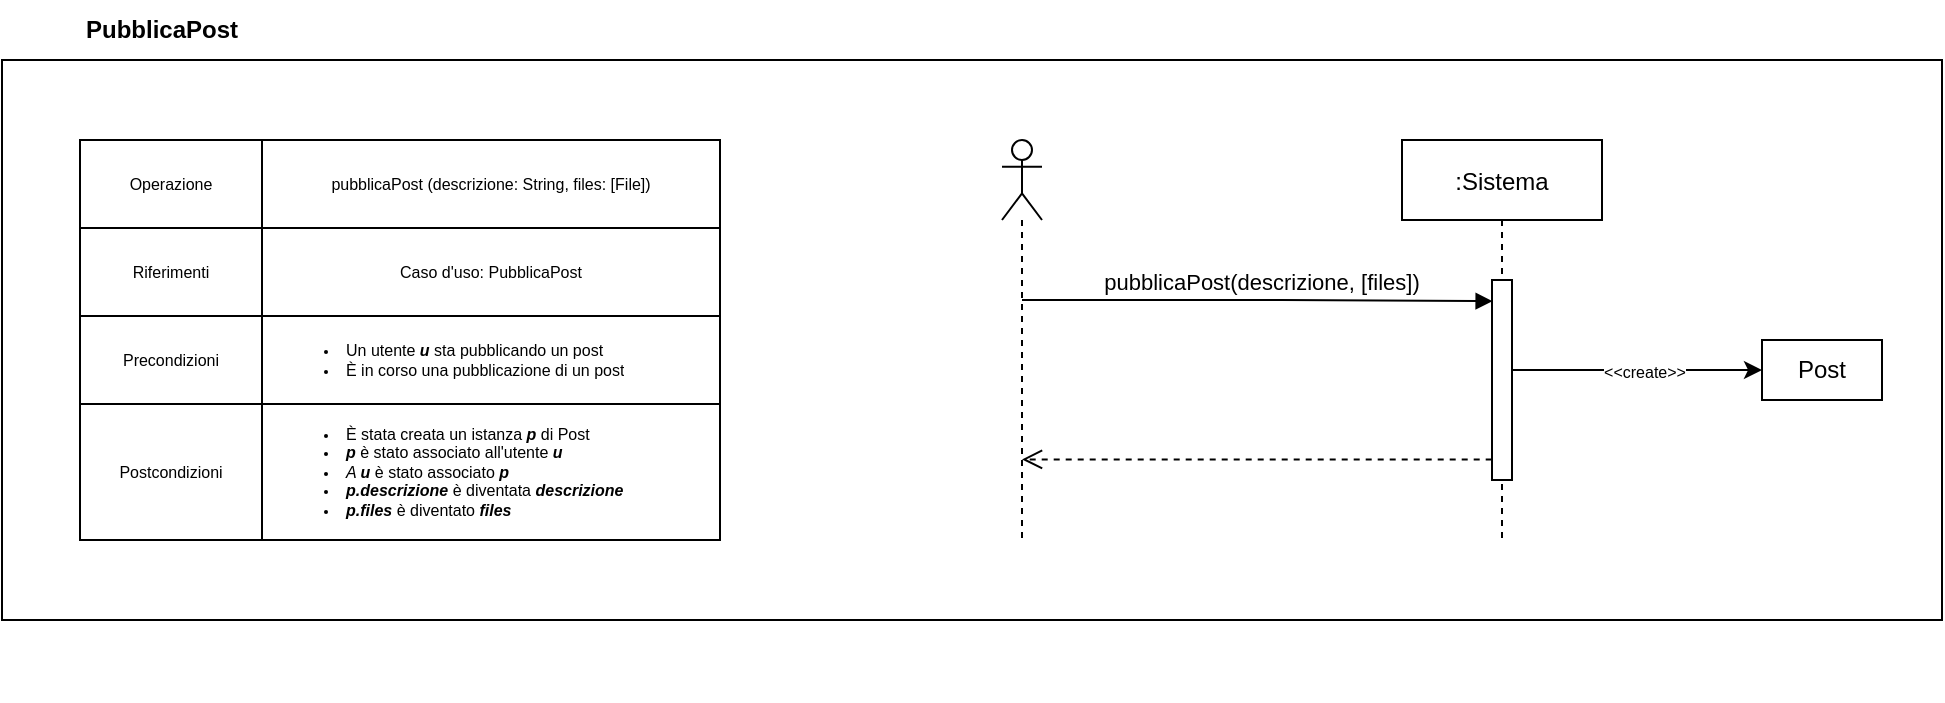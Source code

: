 <mxfile version="20.6.0" type="device"><diagram id="kgpKYQtTHZ0yAKxKKP6v" name="Page-1"><mxGraphModel dx="2067" dy="513" grid="1" gridSize="10" guides="1" tooltips="1" connect="1" arrows="1" fold="1" page="1" pageScale="1" pageWidth="850" pageHeight="1100" math="0" shadow="0"><root><mxCell id="0"/><mxCell id="1" parent="0"/><mxCell id="RiZNu2lTxeSAc-3UWZnv-8" value="" style="rounded=0;whiteSpace=wrap;html=1;fillColor=none;" vertex="1" parent="1"><mxGeometry x="-400" y="80" width="970" height="280" as="geometry"/></mxCell><mxCell id="RiZNu2lTxeSAc-3UWZnv-19" value="pubblicaPost(descrizione, [files])" style="verticalAlign=bottom;endArrow=block;shadow=0;strokeWidth=1;entryX=0.032;entryY=0.106;entryDx=0;entryDy=0;entryPerimeter=0;" edge="1" parent="1" source="RiZNu2lTxeSAc-3UWZnv-18" target="3nuBFxr9cyL0pnOWT2aG-6"><mxGeometry x="0.021" relative="1" as="geometry"><mxPoint x="-30" y="200" as="sourcePoint"/><mxPoint x="340" y="200" as="targetPoint"/><Array as="points"><mxPoint x="230" y="200"/></Array><mxPoint as="offset"/></mxGeometry></mxCell><mxCell id="3nuBFxr9cyL0pnOWT2aG-5" value=":Sistema" style="shape=umlLifeline;perimeter=lifelinePerimeter;container=1;collapsible=0;recursiveResize=0;rounded=0;shadow=0;strokeWidth=1;" parent="1" vertex="1"><mxGeometry x="300" y="120" width="100" height="200" as="geometry"/></mxCell><mxCell id="3nuBFxr9cyL0pnOWT2aG-6" value="" style="points=[];perimeter=orthogonalPerimeter;rounded=0;shadow=0;strokeWidth=1;" parent="3nuBFxr9cyL0pnOWT2aG-5" vertex="1"><mxGeometry x="45" y="70" width="10" height="100" as="geometry"/></mxCell><mxCell id="RiZNu2lTxeSAc-3UWZnv-9" value="&lt;b&gt;PubblicaPost&lt;/b&gt;" style="text;html=1;strokeColor=none;fillColor=none;align=center;verticalAlign=middle;whiteSpace=wrap;rounded=0;" vertex="1" parent="1"><mxGeometry x="-370" y="50" width="100" height="30" as="geometry"/></mxCell><mxCell id="RiZNu2lTxeSAc-3UWZnv-12" value="" style="endArrow=classic;html=1;rounded=0;entryX=0;entryY=0.5;entryDx=0;entryDy=0;" edge="1" parent="1" source="3nuBFxr9cyL0pnOWT2aG-6" target="RiZNu2lTxeSAc-3UWZnv-13"><mxGeometry width="50" height="50" relative="1" as="geometry"><mxPoint x="410" y="290" as="sourcePoint"/><mxPoint x="460" y="240" as="targetPoint"/></mxGeometry></mxCell><mxCell id="RiZNu2lTxeSAc-3UWZnv-14" value="&lt;font style=&quot;font-size: 8px;&quot;&gt;&amp;lt;&amp;lt;create&amp;gt;&amp;gt;&lt;/font&gt;" style="edgeLabel;html=1;align=center;verticalAlign=middle;resizable=0;points=[];" vertex="1" connectable="0" parent="RiZNu2lTxeSAc-3UWZnv-12"><mxGeometry x="-0.22" y="1" relative="1" as="geometry"><mxPoint x="17" y="1" as="offset"/></mxGeometry></mxCell><mxCell id="RiZNu2lTxeSAc-3UWZnv-13" value="Post" style="rounded=0;whiteSpace=wrap;html=1;fillColor=none;" vertex="1" parent="1"><mxGeometry x="480" y="220" width="60" height="30" as="geometry"/></mxCell><mxCell id="RiZNu2lTxeSAc-3UWZnv-18" value="" style="shape=umlLifeline;participant=umlActor;perimeter=lifelinePerimeter;whiteSpace=wrap;html=1;container=1;collapsible=0;recursiveResize=0;verticalAlign=top;spacingTop=36;outlineConnect=0;fontSize=8;fillColor=none;" vertex="1" parent="1"><mxGeometry x="100" y="120" width="20" height="200" as="geometry"/></mxCell><mxCell id="RiZNu2lTxeSAc-3UWZnv-21" value="" style="verticalAlign=bottom;endArrow=open;dashed=1;endSize=8;exitX=-0.015;exitY=0.897;shadow=0;strokeWidth=1;exitDx=0;exitDy=0;exitPerimeter=0;" edge="1" parent="1" source="3nuBFxr9cyL0pnOWT2aG-6" target="RiZNu2lTxeSAc-3UWZnv-18"><mxGeometry relative="1" as="geometry"><mxPoint x="-90.0" y="280" as="targetPoint"/><mxPoint x="125.1" y="280.5" as="sourcePoint"/></mxGeometry></mxCell><mxCell id="RiZNu2lTxeSAc-3UWZnv-22" value="" style="shape=table;html=1;whiteSpace=wrap;startSize=0;container=1;collapsible=0;childLayout=tableLayout;fontSize=8;fillColor=none;" vertex="1" parent="1"><mxGeometry x="-361" y="120" width="320" height="200" as="geometry"/></mxCell><mxCell id="RiZNu2lTxeSAc-3UWZnv-23" value="" style="shape=tableRow;horizontal=0;startSize=0;swimlaneHead=0;swimlaneBody=0;top=0;left=0;bottom=0;right=0;collapsible=0;dropTarget=0;fillColor=none;points=[[0,0.5],[1,0.5]];portConstraint=eastwest;fontSize=8;" vertex="1" parent="RiZNu2lTxeSAc-3UWZnv-22"><mxGeometry width="320" height="44" as="geometry"/></mxCell><mxCell id="RiZNu2lTxeSAc-3UWZnv-24" value="Operazione" style="shape=partialRectangle;html=1;whiteSpace=wrap;connectable=0;fillColor=none;top=0;left=0;bottom=0;right=0;overflow=hidden;fontSize=8;" vertex="1" parent="RiZNu2lTxeSAc-3UWZnv-23"><mxGeometry width="91" height="44" as="geometry"><mxRectangle width="91" height="44" as="alternateBounds"/></mxGeometry></mxCell><mxCell id="RiZNu2lTxeSAc-3UWZnv-25" value="pubblicaPost (descrizione: String, files: [File])" style="shape=partialRectangle;html=1;whiteSpace=wrap;connectable=0;fillColor=none;top=0;left=0;bottom=0;right=0;overflow=hidden;fontSize=8;align=center;" vertex="1" parent="RiZNu2lTxeSAc-3UWZnv-23"><mxGeometry x="91" width="229" height="44" as="geometry"><mxRectangle width="229" height="44" as="alternateBounds"/></mxGeometry></mxCell><mxCell id="RiZNu2lTxeSAc-3UWZnv-27" value="" style="shape=tableRow;horizontal=0;startSize=0;swimlaneHead=0;swimlaneBody=0;top=0;left=0;bottom=0;right=0;collapsible=0;dropTarget=0;fillColor=none;points=[[0,0.5],[1,0.5]];portConstraint=eastwest;fontSize=8;" vertex="1" parent="RiZNu2lTxeSAc-3UWZnv-22"><mxGeometry y="44" width="320" height="44" as="geometry"/></mxCell><mxCell id="RiZNu2lTxeSAc-3UWZnv-28" value="Riferimenti" style="shape=partialRectangle;html=1;whiteSpace=wrap;connectable=0;fillColor=none;top=0;left=0;bottom=0;right=0;overflow=hidden;fontSize=8;" vertex="1" parent="RiZNu2lTxeSAc-3UWZnv-27"><mxGeometry width="91" height="44" as="geometry"><mxRectangle width="91" height="44" as="alternateBounds"/></mxGeometry></mxCell><mxCell id="RiZNu2lTxeSAc-3UWZnv-29" value="Caso d'uso: PubblicaPost" style="shape=partialRectangle;html=1;whiteSpace=wrap;connectable=0;fillColor=none;top=0;left=0;bottom=0;right=0;overflow=hidden;fontSize=8;align=center;" vertex="1" parent="RiZNu2lTxeSAc-3UWZnv-27"><mxGeometry x="91" width="229" height="44" as="geometry"><mxRectangle width="229" height="44" as="alternateBounds"/></mxGeometry></mxCell><mxCell id="RiZNu2lTxeSAc-3UWZnv-31" value="" style="shape=tableRow;horizontal=0;startSize=0;swimlaneHead=0;swimlaneBody=0;top=0;left=0;bottom=0;right=0;collapsible=0;dropTarget=0;fillColor=none;points=[[0,0.5],[1,0.5]];portConstraint=eastwest;fontSize=8;" vertex="1" parent="RiZNu2lTxeSAc-3UWZnv-22"><mxGeometry y="88" width="320" height="44" as="geometry"/></mxCell><mxCell id="RiZNu2lTxeSAc-3UWZnv-32" value="Precondizioni" style="shape=partialRectangle;html=1;whiteSpace=wrap;connectable=0;fillColor=none;top=0;left=0;bottom=0;right=0;overflow=hidden;fontSize=8;" vertex="1" parent="RiZNu2lTxeSAc-3UWZnv-31"><mxGeometry width="91" height="44" as="geometry"><mxRectangle width="91" height="44" as="alternateBounds"/></mxGeometry></mxCell><mxCell id="RiZNu2lTxeSAc-3UWZnv-33" value="&lt;ul&gt;&lt;li style=&quot;&quot;&gt;Un utente &lt;b&gt;&lt;i&gt;u&lt;/i&gt;&amp;nbsp;&lt;/b&gt;sta pubblicando un post&lt;/li&gt;&lt;li style=&quot;&quot;&gt;È in corso una pubblicazione di un post&lt;/li&gt;&lt;/ul&gt;" style="shape=partialRectangle;html=1;whiteSpace=wrap;connectable=0;fillColor=none;top=0;left=0;bottom=0;right=0;overflow=hidden;fontSize=8;align=left;" vertex="1" parent="RiZNu2lTxeSAc-3UWZnv-31"><mxGeometry x="91" width="229" height="44" as="geometry"><mxRectangle width="229" height="44" as="alternateBounds"/></mxGeometry></mxCell><mxCell id="RiZNu2lTxeSAc-3UWZnv-56" style="shape=tableRow;horizontal=0;startSize=0;swimlaneHead=0;swimlaneBody=0;top=0;left=0;bottom=0;right=0;collapsible=0;dropTarget=0;fillColor=none;points=[[0,0.5],[1,0.5]];portConstraint=eastwest;fontSize=8;" vertex="1" parent="RiZNu2lTxeSAc-3UWZnv-22"><mxGeometry y="132" width="320" height="68" as="geometry"/></mxCell><mxCell id="RiZNu2lTxeSAc-3UWZnv-57" value="Postcondizioni" style="shape=partialRectangle;html=1;whiteSpace=wrap;connectable=0;fillColor=none;top=0;left=0;bottom=0;right=0;overflow=hidden;fontSize=8;" vertex="1" parent="RiZNu2lTxeSAc-3UWZnv-56"><mxGeometry width="91" height="68" as="geometry"><mxRectangle width="91" height="68" as="alternateBounds"/></mxGeometry></mxCell><mxCell id="RiZNu2lTxeSAc-3UWZnv-58" value="&lt;ul&gt;&lt;li style=&quot;&quot;&gt;È stata creata un istanza &lt;i&gt;&lt;b&gt;p&lt;/b&gt;&lt;/i&gt;&amp;nbsp;di Post&lt;/li&gt;&lt;li style=&quot;&quot;&gt;&lt;i&gt;&lt;b&gt;p&lt;/b&gt; &lt;/i&gt;è stato associato all'utente &lt;i&gt;&lt;b&gt;u&lt;/b&gt;&lt;/i&gt;&lt;/li&gt;&lt;li style=&quot;&quot;&gt;&lt;i&gt;A &lt;b&gt;u&lt;/b&gt; &lt;/i&gt;è stato associato&lt;i&gt; &lt;b&gt;p&lt;/b&gt;&lt;/i&gt;&lt;/li&gt;&lt;li style=&quot;&quot;&gt;&lt;i&gt;&lt;b&gt;p.descrizione&lt;/b&gt; &lt;/i&gt;è diventata&lt;i&gt; &lt;b&gt;descrizione&lt;/b&gt;&lt;/i&gt;&lt;/li&gt;&lt;li style=&quot;&quot;&gt;&lt;i&gt;&lt;b&gt;p.files &lt;/b&gt;&lt;/i&gt;è diventato &lt;i&gt;&lt;b&gt;files&lt;/b&gt;&lt;/i&gt;&lt;/li&gt;&lt;/ul&gt;" style="shape=partialRectangle;html=1;whiteSpace=wrap;connectable=0;fillColor=none;top=0;left=0;bottom=0;right=0;overflow=hidden;fontSize=8;align=left;" vertex="1" parent="RiZNu2lTxeSAc-3UWZnv-56"><mxGeometry x="91" width="229" height="68" as="geometry"><mxRectangle width="229" height="68" as="alternateBounds"/></mxGeometry></mxCell><mxCell id="RiZNu2lTxeSAc-3UWZnv-48" value="" style="shape=tableRow;horizontal=0;startSize=0;swimlaneHead=0;swimlaneBody=0;top=0;left=0;bottom=0;right=0;collapsible=0;dropTarget=0;fillColor=none;points=[[0,0.5],[1,0.5]];portConstraint=eastwest;fontSize=8;" vertex="1" parent="1"><mxGeometry x="-180" y="360" width="180" height="40" as="geometry"/></mxCell><mxCell id="RiZNu2lTxeSAc-3UWZnv-49" value="" style="shape=partialRectangle;html=1;whiteSpace=wrap;connectable=0;fillColor=none;top=0;left=0;bottom=0;right=0;overflow=hidden;fontSize=8;" vertex="1" parent="RiZNu2lTxeSAc-3UWZnv-48"><mxGeometry width="60" height="40" as="geometry"><mxRectangle width="60" height="40" as="alternateBounds"/></mxGeometry></mxCell><mxCell id="RiZNu2lTxeSAc-3UWZnv-50" value="" style="shape=partialRectangle;html=1;whiteSpace=wrap;connectable=0;fillColor=none;top=0;left=0;bottom=0;right=0;overflow=hidden;fontSize=8;" vertex="1" parent="RiZNu2lTxeSAc-3UWZnv-48"><mxGeometry x="60" width="60" height="40" as="geometry"><mxRectangle width="60" height="40" as="alternateBounds"/></mxGeometry></mxCell><mxCell id="RiZNu2lTxeSAc-3UWZnv-51" value="" style="shape=partialRectangle;html=1;whiteSpace=wrap;connectable=0;fillColor=none;top=0;left=0;bottom=0;right=0;overflow=hidden;fontSize=8;" vertex="1" parent="RiZNu2lTxeSAc-3UWZnv-48"><mxGeometry x="120" width="60" height="40" as="geometry"><mxRectangle width="60" height="40" as="alternateBounds"/></mxGeometry></mxCell><mxCell id="RiZNu2lTxeSAc-3UWZnv-52" value="" style="shape=tableRow;horizontal=0;startSize=0;swimlaneHead=0;swimlaneBody=0;top=0;left=0;bottom=0;right=0;collapsible=0;dropTarget=0;fillColor=none;points=[[0,0.5],[1,0.5]];portConstraint=eastwest;fontSize=8;" vertex="1" parent="1"><mxGeometry x="-200" y="240" width="180" height="40" as="geometry"/></mxCell></root></mxGraphModel></diagram></mxfile>
